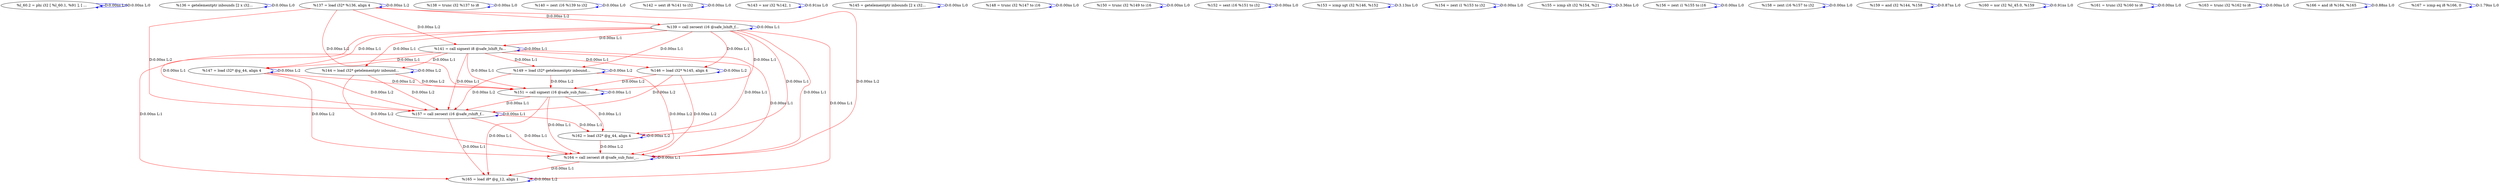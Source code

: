 digraph {
Node0x409d900[label="  %l_60.2 = phi i32 [ %l_60.1, %91 ], [ ..."];
Node0x409d900 -> Node0x409d900[label="D:0.00ns L:0",color=blue];
Node0x409d900 -> Node0x409d900[label="D:0.00ns L:0",color=blue];
Node0x409d9e0[label="  %136 = getelementptr inbounds [2 x i32..."];
Node0x409d9e0 -> Node0x409d9e0[label="D:0.00ns L:0",color=blue];
Node0x409dac0[label="  %137 = load i32* %136, align 4"];
Node0x409dac0 -> Node0x409dac0[label="D:0.00ns L:2",color=blue];
Node0x409dc80[label="  %139 = call zeroext i16 @safe_lshift_f..."];
Node0x409dac0 -> Node0x409dc80[label="D:0.00ns L:2",color=red];
Node0x409de40[label="  %141 = call signext i8 @safe_lshift_fu..."];
Node0x409dac0 -> Node0x409de40[label="D:0.00ns L:2",color=red];
Node0x40b66d0[label="  %151 = call signext i16 @safe_sub_func..."];
Node0x409dac0 -> Node0x40b66d0[label="D:0.00ns L:2",color=red];
Node0x40b6c10[label="  %157 = call zeroext i16 @safe_rshift_f..."];
Node0x409dac0 -> Node0x40b6c10[label="D:0.00ns L:2",color=red];
Node0x40b7230[label="  %164 = call zeroext i8 @safe_sub_func_..."];
Node0x409dac0 -> Node0x40b7230[label="D:0.00ns L:2",color=red];
Node0x409dba0[label="  %138 = trunc i32 %137 to i8"];
Node0x409dba0 -> Node0x409dba0[label="D:0.00ns L:0",color=blue];
Node0x409dc80 -> Node0x409dc80[label="D:0.00ns L:1",color=blue];
Node0x409dc80 -> Node0x409de40[label="D:0.00ns L:1",color=red];
Node0x40b60b0[label="  %144 = load i32* getelementptr inbound..."];
Node0x409dc80 -> Node0x40b60b0[label="D:0.00ns L:1",color=red];
Node0x40b6270[label="  %146 = load i32* %145, align 4"];
Node0x409dc80 -> Node0x40b6270[label="D:0.00ns L:1",color=red];
Node0x40b6350[label="  %147 = load i32* @g_44, align 4"];
Node0x409dc80 -> Node0x40b6350[label="D:0.00ns L:1",color=red];
Node0x40b6510[label="  %149 = load i32* getelementptr inbound..."];
Node0x409dc80 -> Node0x40b6510[label="D:0.00ns L:1",color=red];
Node0x409dc80 -> Node0x40b66d0[label="D:0.00ns L:1",color=red];
Node0x409dc80 -> Node0x40b6c10[label="D:0.00ns L:1",color=red];
Node0x40b7070[label="  %162 = load i32* @g_44, align 4"];
Node0x409dc80 -> Node0x40b7070[label="D:0.00ns L:1",color=red];
Node0x409dc80 -> Node0x40b7230[label="D:0.00ns L:1",color=red];
Node0x40b7310[label="  %165 = load i8* @g_12, align 1"];
Node0x409dc80 -> Node0x40b7310[label="D:0.00ns L:1",color=red];
Node0x409dd60[label="  %140 = zext i16 %139 to i32"];
Node0x409dd60 -> Node0x409dd60[label="D:0.00ns L:0",color=blue];
Node0x409de40 -> Node0x409de40[label="D:0.00ns L:1",color=blue];
Node0x409de40 -> Node0x40b60b0[label="D:0.00ns L:1",color=red];
Node0x409de40 -> Node0x40b6270[label="D:0.00ns L:1",color=red];
Node0x409de40 -> Node0x40b6350[label="D:0.00ns L:1",color=red];
Node0x409de40 -> Node0x40b6510[label="D:0.00ns L:1",color=red];
Node0x409de40 -> Node0x40b66d0[label="D:0.00ns L:1",color=red];
Node0x409de40 -> Node0x40b6c10[label="D:0.00ns L:1",color=red];
Node0x409de40 -> Node0x40b7070[label="D:0.00ns L:1",color=red];
Node0x409de40 -> Node0x40b7230[label="D:0.00ns L:1",color=red];
Node0x409de40 -> Node0x40b7310[label="D:0.00ns L:1",color=red];
Node0x409df20[label="  %142 = sext i8 %141 to i32"];
Node0x409df20 -> Node0x409df20[label="D:0.00ns L:0",color=blue];
Node0x409e000[label="  %143 = xor i32 %142, 1"];
Node0x409e000 -> Node0x409e000[label="D:0.91ns L:0",color=blue];
Node0x40b60b0 -> Node0x40b60b0[label="D:0.00ns L:2",color=blue];
Node0x40b60b0 -> Node0x40b66d0[label="D:0.00ns L:2",color=red];
Node0x40b60b0 -> Node0x40b6c10[label="D:0.00ns L:2",color=red];
Node0x40b60b0 -> Node0x40b7230[label="D:0.00ns L:2",color=red];
Node0x40b6190[label="  %145 = getelementptr inbounds [2 x i32..."];
Node0x40b6190 -> Node0x40b6190[label="D:0.00ns L:0",color=blue];
Node0x40b6270 -> Node0x40b6270[label="D:0.00ns L:2",color=blue];
Node0x40b6270 -> Node0x40b66d0[label="D:0.00ns L:2",color=red];
Node0x40b6270 -> Node0x40b6c10[label="D:0.00ns L:2",color=red];
Node0x40b6270 -> Node0x40b7230[label="D:0.00ns L:2",color=red];
Node0x40b6350 -> Node0x40b6350[label="D:0.00ns L:2",color=blue];
Node0x40b6350 -> Node0x40b66d0[label="D:0.00ns L:2",color=red];
Node0x40b6350 -> Node0x40b6c10[label="D:0.00ns L:2",color=red];
Node0x40b6350 -> Node0x40b7230[label="D:0.00ns L:2",color=red];
Node0x40b6430[label="  %148 = trunc i32 %147 to i16"];
Node0x40b6430 -> Node0x40b6430[label="D:0.00ns L:0",color=blue];
Node0x40b6510 -> Node0x40b6510[label="D:0.00ns L:2",color=blue];
Node0x40b6510 -> Node0x40b66d0[label="D:0.00ns L:2",color=red];
Node0x40b6510 -> Node0x40b6c10[label="D:0.00ns L:2",color=red];
Node0x40b6510 -> Node0x40b7230[label="D:0.00ns L:2",color=red];
Node0x40b65f0[label="  %150 = trunc i32 %149 to i16"];
Node0x40b65f0 -> Node0x40b65f0[label="D:0.00ns L:0",color=blue];
Node0x40b66d0 -> Node0x40b66d0[label="D:0.00ns L:1",color=blue];
Node0x40b66d0 -> Node0x40b6c10[label="D:0.00ns L:1",color=red];
Node0x40b66d0 -> Node0x40b7070[label="D:0.00ns L:1",color=red];
Node0x40b66d0 -> Node0x40b7230[label="D:0.00ns L:1",color=red];
Node0x40b66d0 -> Node0x40b7310[label="D:0.00ns L:1",color=red];
Node0x40b67b0[label="  %152 = sext i16 %151 to i32"];
Node0x40b67b0 -> Node0x40b67b0[label="D:0.00ns L:0",color=blue];
Node0x40b6890[label="  %153 = icmp sgt i32 %146, %152"];
Node0x40b6890 -> Node0x40b6890[label="D:3.13ns L:0",color=blue];
Node0x40b6970[label="  %154 = zext i1 %153 to i32"];
Node0x40b6970 -> Node0x40b6970[label="D:0.00ns L:0",color=blue];
Node0x40b6a50[label="  %155 = icmp slt i32 %154, %21"];
Node0x40b6a50 -> Node0x40b6a50[label="D:3.36ns L:0",color=blue];
Node0x40b6b30[label="  %156 = zext i1 %155 to i16"];
Node0x40b6b30 -> Node0x40b6b30[label="D:0.00ns L:0",color=blue];
Node0x40b6c10 -> Node0x40b6c10[label="D:0.00ns L:1",color=blue];
Node0x40b6c10 -> Node0x40b7070[label="D:0.00ns L:1",color=red];
Node0x40b6c10 -> Node0x40b7230[label="D:0.00ns L:1",color=red];
Node0x40b6c10 -> Node0x40b7310[label="D:0.00ns L:1",color=red];
Node0x40b6cf0[label="  %158 = zext i16 %157 to i32"];
Node0x40b6cf0 -> Node0x40b6cf0[label="D:0.00ns L:0",color=blue];
Node0x40b6dd0[label="  %159 = and i32 %144, %158"];
Node0x40b6dd0 -> Node0x40b6dd0[label="D:0.87ns L:0",color=blue];
Node0x40b6eb0[label="  %160 = xor i32 %l_45.0, %159"];
Node0x40b6eb0 -> Node0x40b6eb0[label="D:0.91ns L:0",color=blue];
Node0x40b6f90[label="  %161 = trunc i32 %160 to i8"];
Node0x40b6f90 -> Node0x40b6f90[label="D:0.00ns L:0",color=blue];
Node0x40b7070 -> Node0x40b7070[label="D:0.00ns L:2",color=blue];
Node0x40b7070 -> Node0x40b7230[label="D:0.00ns L:2",color=red];
Node0x40b7150[label="  %163 = trunc i32 %162 to i8"];
Node0x40b7150 -> Node0x40b7150[label="D:0.00ns L:0",color=blue];
Node0x40b7230 -> Node0x40b7230[label="D:0.00ns L:1",color=blue];
Node0x40b7230 -> Node0x40b7310[label="D:0.00ns L:1",color=red];
Node0x40b7310 -> Node0x40b7310[label="D:0.00ns L:2",color=blue];
Node0x40d4880[label="  %166 = and i8 %164, %165"];
Node0x40d4880 -> Node0x40d4880[label="D:0.88ns L:0",color=blue];
Node0x4099710[label="  %167 = icmp eq i8 %166, 0"];
Node0x4099710 -> Node0x4099710[label="D:1.79ns L:0",color=blue];
}
